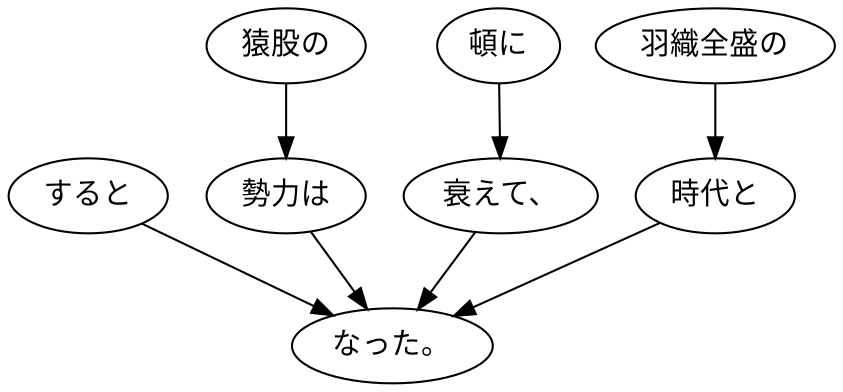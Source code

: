 digraph graph4320 {
	node0 [label="すると"];
	node1 [label="猿股の"];
	node2 [label="勢力は"];
	node3 [label="頓に"];
	node4 [label="衰えて、"];
	node5 [label="羽織全盛の"];
	node6 [label="時代と"];
	node7 [label="なった。"];
	node0 -> node7;
	node1 -> node2;
	node2 -> node7;
	node3 -> node4;
	node4 -> node7;
	node5 -> node6;
	node6 -> node7;
}
